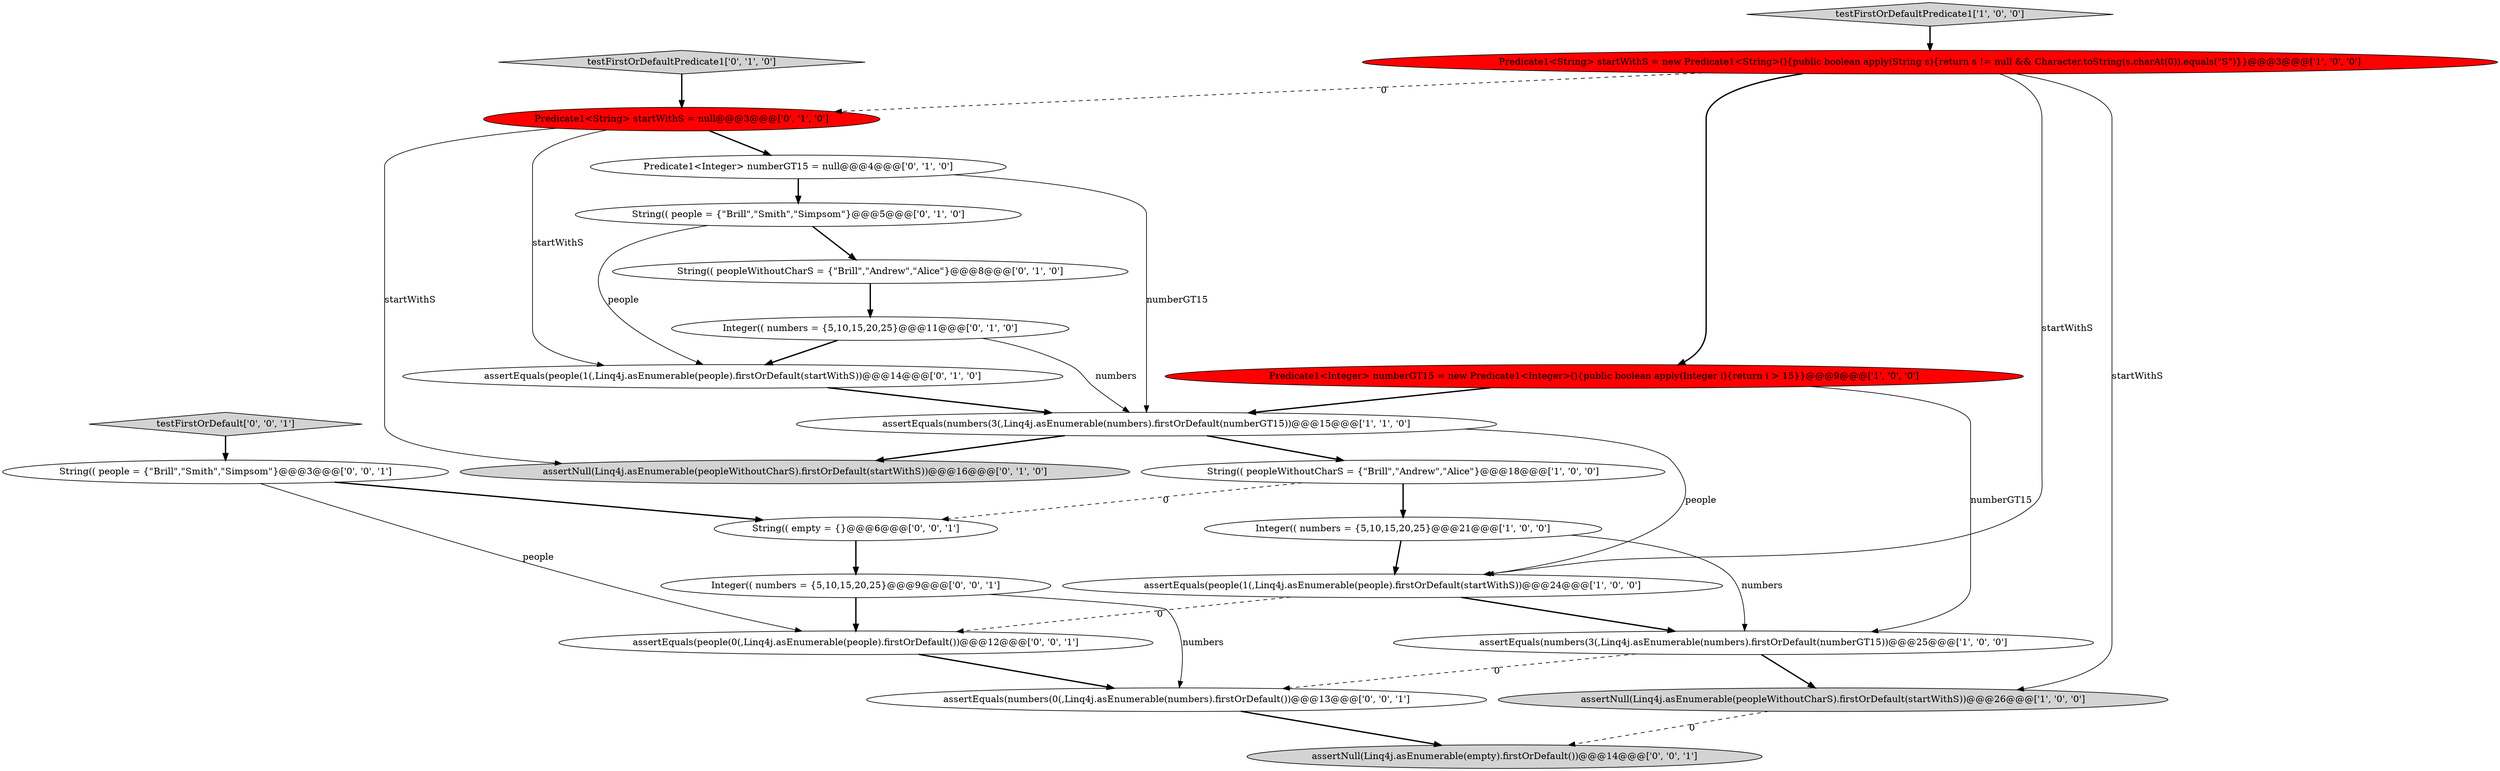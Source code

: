 digraph {
14 [style = filled, label = "assertEquals(people(1(,Linq4j.asEnumerable(people).firstOrDefault(startWithS))@@@14@@@['0', '1', '0']", fillcolor = white, shape = ellipse image = "AAA0AAABBB2BBB"];
5 [style = filled, label = "Predicate1<String> startWithS = new Predicate1<String>(){public boolean apply(String s){return s != null && Character.toString(s.charAt(0)).equals(\"S\")}}@@@3@@@['1', '0', '0']", fillcolor = red, shape = ellipse image = "AAA1AAABBB1BBB"];
1 [style = filled, label = "String(( peopleWithoutCharS = {\"Brill\",\"Andrew\",\"Alice\"}@@@18@@@['1', '0', '0']", fillcolor = white, shape = ellipse image = "AAA0AAABBB1BBB"];
9 [style = filled, label = "assertNull(Linq4j.asEnumerable(peopleWithoutCharS).firstOrDefault(startWithS))@@@16@@@['0', '1', '0']", fillcolor = lightgray, shape = ellipse image = "AAA0AAABBB2BBB"];
16 [style = filled, label = "testFirstOrDefaultPredicate1['0', '1', '0']", fillcolor = lightgray, shape = diamond image = "AAA0AAABBB2BBB"];
13 [style = filled, label = "Integer(( numbers = {5,10,15,20,25}@@@11@@@['0', '1', '0']", fillcolor = white, shape = ellipse image = "AAA0AAABBB2BBB"];
20 [style = filled, label = "testFirstOrDefault['0', '0', '1']", fillcolor = lightgray, shape = diamond image = "AAA0AAABBB3BBB"];
23 [style = filled, label = "String(( people = {\"Brill\",\"Smith\",\"Simpsom\"}@@@3@@@['0', '0', '1']", fillcolor = white, shape = ellipse image = "AAA0AAABBB3BBB"];
15 [style = filled, label = "String(( people = {\"Brill\",\"Smith\",\"Simpsom\"}@@@5@@@['0', '1', '0']", fillcolor = white, shape = ellipse image = "AAA0AAABBB2BBB"];
12 [style = filled, label = "String(( peopleWithoutCharS = {\"Brill\",\"Andrew\",\"Alice\"}@@@8@@@['0', '1', '0']", fillcolor = white, shape = ellipse image = "AAA0AAABBB2BBB"];
6 [style = filled, label = "Predicate1<Integer> numberGT15 = new Predicate1<Integer>(){public boolean apply(Integer i){return i > 15}}@@@9@@@['1', '0', '0']", fillcolor = red, shape = ellipse image = "AAA1AAABBB1BBB"];
7 [style = filled, label = "assertEquals(people(1(,Linq4j.asEnumerable(people).firstOrDefault(startWithS))@@@24@@@['1', '0', '0']", fillcolor = white, shape = ellipse image = "AAA0AAABBB1BBB"];
10 [style = filled, label = "Predicate1<String> startWithS = null@@@3@@@['0', '1', '0']", fillcolor = red, shape = ellipse image = "AAA1AAABBB2BBB"];
2 [style = filled, label = "assertEquals(numbers(3(,Linq4j.asEnumerable(numbers).firstOrDefault(numberGT15))@@@15@@@['1', '1', '0']", fillcolor = white, shape = ellipse image = "AAA0AAABBB1BBB"];
0 [style = filled, label = "Integer(( numbers = {5,10,15,20,25}@@@21@@@['1', '0', '0']", fillcolor = white, shape = ellipse image = "AAA0AAABBB1BBB"];
4 [style = filled, label = "assertNull(Linq4j.asEnumerable(peopleWithoutCharS).firstOrDefault(startWithS))@@@26@@@['1', '0', '0']", fillcolor = lightgray, shape = ellipse image = "AAA0AAABBB1BBB"];
21 [style = filled, label = "String(( empty = {}@@@6@@@['0', '0', '1']", fillcolor = white, shape = ellipse image = "AAA0AAABBB3BBB"];
3 [style = filled, label = "assertEquals(numbers(3(,Linq4j.asEnumerable(numbers).firstOrDefault(numberGT15))@@@25@@@['1', '0', '0']", fillcolor = white, shape = ellipse image = "AAA0AAABBB1BBB"];
18 [style = filled, label = "assertNull(Linq4j.asEnumerable(empty).firstOrDefault())@@@14@@@['0', '0', '1']", fillcolor = lightgray, shape = ellipse image = "AAA0AAABBB3BBB"];
22 [style = filled, label = "Integer(( numbers = {5,10,15,20,25}@@@9@@@['0', '0', '1']", fillcolor = white, shape = ellipse image = "AAA0AAABBB3BBB"];
8 [style = filled, label = "testFirstOrDefaultPredicate1['1', '0', '0']", fillcolor = lightgray, shape = diamond image = "AAA0AAABBB1BBB"];
19 [style = filled, label = "assertEquals(people(0(,Linq4j.asEnumerable(people).firstOrDefault())@@@12@@@['0', '0', '1']", fillcolor = white, shape = ellipse image = "AAA0AAABBB3BBB"];
11 [style = filled, label = "Predicate1<Integer> numberGT15 = null@@@4@@@['0', '1', '0']", fillcolor = white, shape = ellipse image = "AAA0AAABBB2BBB"];
17 [style = filled, label = "assertEquals(numbers(0(,Linq4j.asEnumerable(numbers).firstOrDefault())@@@13@@@['0', '0', '1']", fillcolor = white, shape = ellipse image = "AAA0AAABBB3BBB"];
4->18 [style = dashed, label="0"];
5->7 [style = solid, label="startWithS"];
3->17 [style = dashed, label="0"];
22->19 [style = bold, label=""];
16->10 [style = bold, label=""];
2->1 [style = bold, label=""];
6->3 [style = solid, label="numberGT15"];
2->7 [style = solid, label="people"];
1->21 [style = dashed, label="0"];
1->0 [style = bold, label=""];
2->9 [style = bold, label=""];
19->17 [style = bold, label=""];
15->14 [style = solid, label="people"];
13->2 [style = solid, label="numbers"];
0->3 [style = solid, label="numbers"];
3->4 [style = bold, label=""];
7->3 [style = bold, label=""];
11->15 [style = bold, label=""];
0->7 [style = bold, label=""];
6->2 [style = bold, label=""];
10->14 [style = solid, label="startWithS"];
12->13 [style = bold, label=""];
10->9 [style = solid, label="startWithS"];
5->6 [style = bold, label=""];
8->5 [style = bold, label=""];
23->21 [style = bold, label=""];
20->23 [style = bold, label=""];
5->4 [style = solid, label="startWithS"];
21->22 [style = bold, label=""];
11->2 [style = solid, label="numberGT15"];
22->17 [style = solid, label="numbers"];
5->10 [style = dashed, label="0"];
7->19 [style = dashed, label="0"];
23->19 [style = solid, label="people"];
15->12 [style = bold, label=""];
14->2 [style = bold, label=""];
13->14 [style = bold, label=""];
17->18 [style = bold, label=""];
10->11 [style = bold, label=""];
}
